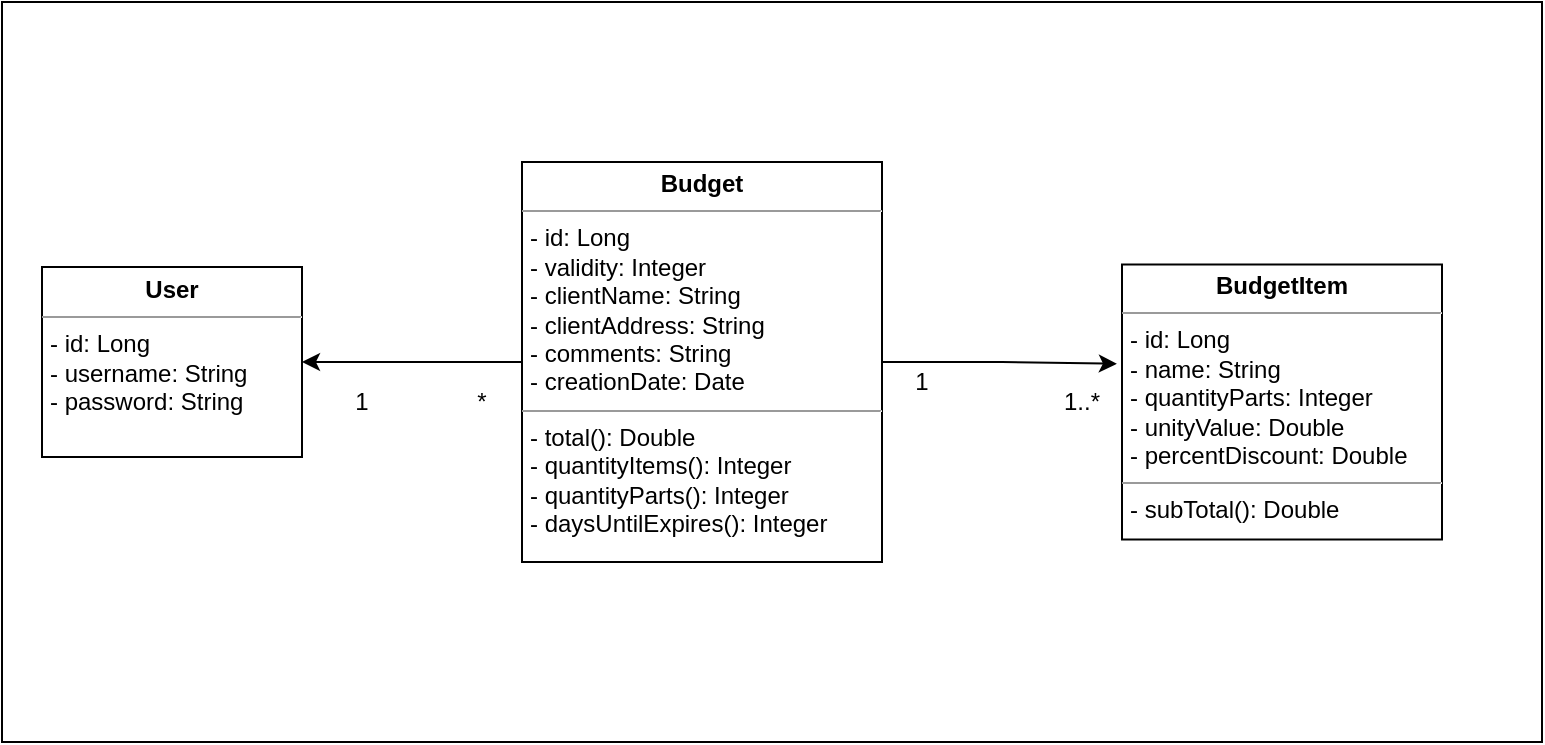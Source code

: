 <mxfile version="15.2.9" type="device"><diagram id="HXqmg_6vW0ZVtaRd410G" name="Page-1"><mxGraphModel dx="1185" dy="548" grid="1" gridSize="10" guides="1" tooltips="1" connect="1" arrows="1" fold="1" page="1" pageScale="1" pageWidth="827" pageHeight="1169" background="none" math="0" shadow="0"><root><mxCell id="0"/><mxCell id="1" parent="0"/><mxCell id="49LpOCDw0KGcBegjjaZz-133" value="" style="rounded=0;whiteSpace=wrap;html=1;shadow=0;sketch=0;" vertex="1" parent="1"><mxGeometry x="10" y="110" width="770" height="370" as="geometry"/></mxCell><mxCell id="49LpOCDw0KGcBegjjaZz-120" value="&lt;p style=&quot;margin: 0px ; margin-top: 4px ; text-align: center&quot;&gt;&lt;b&gt;User&lt;/b&gt;&lt;/p&gt;&lt;hr size=&quot;1&quot;&gt;&lt;p style=&quot;margin: 0px ; margin-left: 4px&quot;&gt;- id: Long&lt;/p&gt;&lt;p style=&quot;margin: 0px ; margin-left: 4px&quot;&gt;- username: String&lt;/p&gt;&lt;p style=&quot;margin: 0px ; margin-left: 4px&quot;&gt;- password: String&lt;/p&gt;" style="verticalAlign=top;align=left;overflow=fill;fontSize=12;fontFamily=Helvetica;html=1;rounded=0;shadow=0;sketch=0;" vertex="1" parent="1"><mxGeometry x="30" y="242.5" width="130" height="95" as="geometry"/></mxCell><mxCell id="49LpOCDw0KGcBegjjaZz-124" style="edgeStyle=orthogonalEdgeStyle;rounded=0;orthogonalLoop=1;jettySize=auto;html=1;entryX=1;entryY=0.5;entryDx=0;entryDy=0;" edge="1" parent="1" source="49LpOCDw0KGcBegjjaZz-121" target="49LpOCDw0KGcBegjjaZz-120"><mxGeometry relative="1" as="geometry"/></mxCell><mxCell id="49LpOCDw0KGcBegjjaZz-126" style="edgeStyle=orthogonalEdgeStyle;rounded=0;orthogonalLoop=1;jettySize=auto;html=1;entryX=-0.016;entryY=0.361;entryDx=0;entryDy=0;entryPerimeter=0;" edge="1" parent="1" source="49LpOCDw0KGcBegjjaZz-121" target="49LpOCDw0KGcBegjjaZz-122"><mxGeometry relative="1" as="geometry"/></mxCell><mxCell id="49LpOCDw0KGcBegjjaZz-121" value="&lt;p style=&quot;margin: 0px ; margin-top: 4px ; text-align: center&quot;&gt;&lt;b&gt;Budget&lt;/b&gt;&lt;/p&gt;&lt;hr size=&quot;1&quot;&gt;&lt;p style=&quot;margin: 0px ; margin-left: 4px&quot;&gt;- id: Long&lt;/p&gt;&lt;p style=&quot;margin: 0px ; margin-left: 4px&quot;&gt;- validity: Integer&lt;/p&gt;&lt;p style=&quot;margin: 0px ; margin-left: 4px&quot;&gt;- clientName: String&lt;/p&gt;&lt;p style=&quot;margin: 0px ; margin-left: 4px&quot;&gt;- clientAddress: String&lt;/p&gt;&lt;p style=&quot;margin: 0px ; margin-left: 4px&quot;&gt;- comments: String&lt;/p&gt;&lt;p style=&quot;margin: 0px ; margin-left: 4px&quot;&gt;- creationDate: Date&lt;/p&gt;&lt;hr size=&quot;1&quot;&gt;&lt;p style=&quot;margin: 0px ; margin-left: 4px&quot;&gt;- total(): Double&lt;/p&gt;&lt;p style=&quot;margin: 0px ; margin-left: 4px&quot;&gt;- quantityItems(): Integer&lt;/p&gt;&lt;p style=&quot;margin: 0px ; margin-left: 4px&quot;&gt;- quantityParts(): Integer&lt;/p&gt;&lt;p style=&quot;margin: 0px ; margin-left: 4px&quot;&gt;- daysUntilExpires(): Integer&lt;/p&gt;" style="verticalAlign=top;align=left;overflow=fill;fontSize=12;fontFamily=Helvetica;html=1;rounded=0;shadow=0;sketch=0;" vertex="1" parent="1"><mxGeometry x="270" y="190" width="180" height="200" as="geometry"/></mxCell><mxCell id="49LpOCDw0KGcBegjjaZz-122" value="&lt;p style=&quot;margin: 0px ; margin-top: 4px ; text-align: center&quot;&gt;&lt;b&gt;BudgetItem&lt;/b&gt;&lt;/p&gt;&lt;hr size=&quot;1&quot;&gt;&lt;p style=&quot;margin: 0px ; margin-left: 4px&quot;&gt;- id: Long&lt;/p&gt;&lt;p style=&quot;margin: 0px ; margin-left: 4px&quot;&gt;- name: String&lt;/p&gt;&lt;p style=&quot;margin: 0px ; margin-left: 4px&quot;&gt;- quantityParts: Integer&lt;/p&gt;&lt;p style=&quot;margin: 0px ; margin-left: 4px&quot;&gt;- unityValue: Double&lt;/p&gt;&lt;p style=&quot;margin: 0px ; margin-left: 4px&quot;&gt;- percentDiscount: Double&lt;/p&gt;&lt;hr size=&quot;1&quot;&gt;&lt;p style=&quot;margin: 0px ; margin-left: 4px&quot;&gt;- subTotal(): Double&lt;/p&gt;" style="verticalAlign=top;align=left;overflow=fill;fontSize=12;fontFamily=Helvetica;html=1;rounded=0;shadow=0;sketch=0;" vertex="1" parent="1"><mxGeometry x="570" y="241.25" width="160" height="137.5" as="geometry"/></mxCell><mxCell id="49LpOCDw0KGcBegjjaZz-128" value="1" style="text;html=1;strokeColor=none;fillColor=none;align=center;verticalAlign=middle;whiteSpace=wrap;rounded=0;shadow=0;sketch=0;" vertex="1" parent="1"><mxGeometry x="170" y="300" width="40" height="20" as="geometry"/></mxCell><mxCell id="49LpOCDw0KGcBegjjaZz-129" value="*" style="text;html=1;strokeColor=none;fillColor=none;align=center;verticalAlign=middle;whiteSpace=wrap;rounded=0;shadow=0;sketch=0;" vertex="1" parent="1"><mxGeometry x="230" y="300" width="40" height="20" as="geometry"/></mxCell><mxCell id="49LpOCDw0KGcBegjjaZz-130" value="1..*" style="text;html=1;strokeColor=none;fillColor=none;align=center;verticalAlign=middle;whiteSpace=wrap;rounded=0;shadow=0;sketch=0;" vertex="1" parent="1"><mxGeometry x="530" y="300" width="40" height="20" as="geometry"/></mxCell><mxCell id="49LpOCDw0KGcBegjjaZz-131" value="1" style="text;html=1;strokeColor=none;fillColor=none;align=center;verticalAlign=middle;whiteSpace=wrap;rounded=0;shadow=0;sketch=0;" vertex="1" parent="1"><mxGeometry x="450" y="290" width="40" height="20" as="geometry"/></mxCell></root></mxGraphModel></diagram></mxfile>